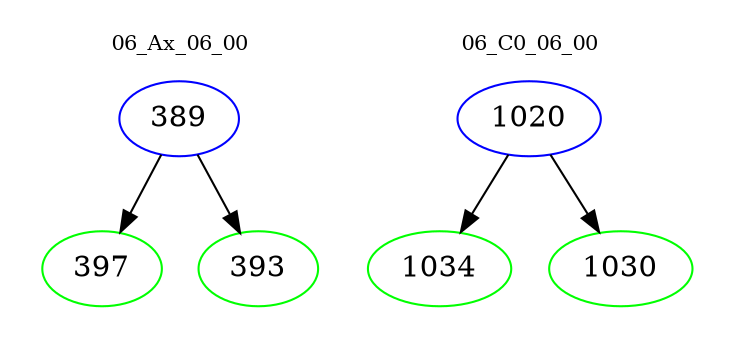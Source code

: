 digraph{
subgraph cluster_0 {
color = white
label = "06_Ax_06_00";
fontsize=10;
T0_389 [label="389", color="blue"]
T0_389 -> T0_397 [color="black"]
T0_397 [label="397", color="green"]
T0_389 -> T0_393 [color="black"]
T0_393 [label="393", color="green"]
}
subgraph cluster_1 {
color = white
label = "06_C0_06_00";
fontsize=10;
T1_1020 [label="1020", color="blue"]
T1_1020 -> T1_1034 [color="black"]
T1_1034 [label="1034", color="green"]
T1_1020 -> T1_1030 [color="black"]
T1_1030 [label="1030", color="green"]
}
}
